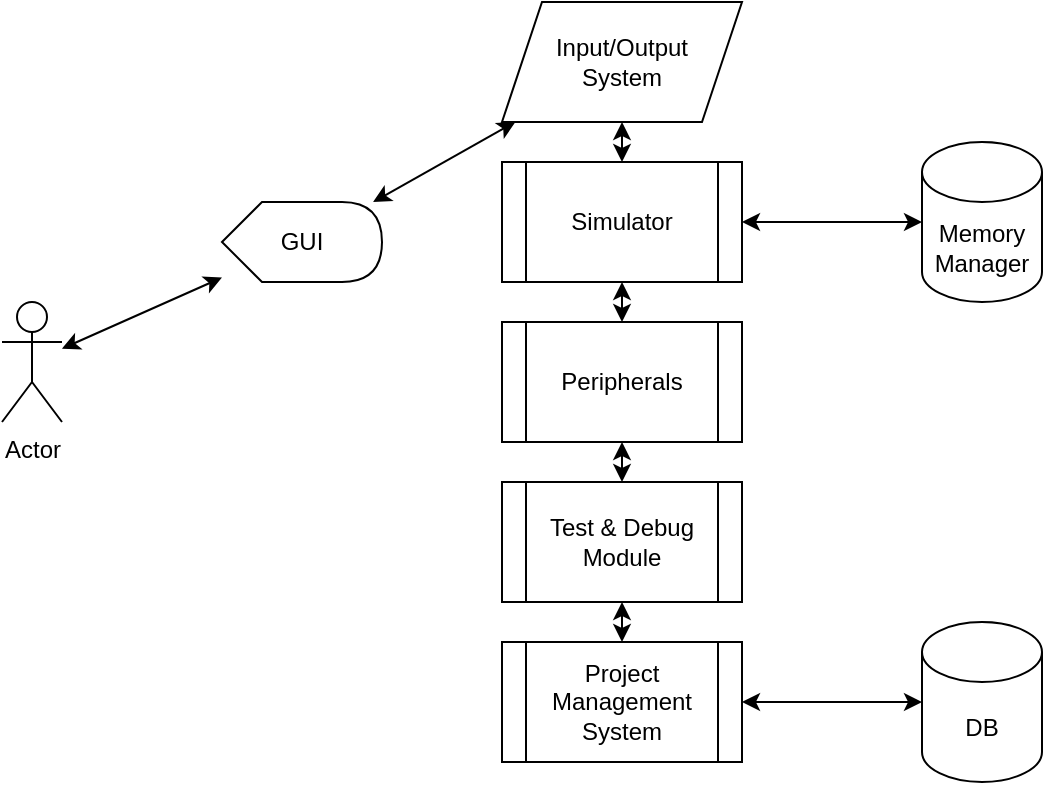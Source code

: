 <mxfile version="24.6.1" type="github">
  <diagram id="prtHgNgQTEPvFCAcTncT" name="Page-1">
    <mxGraphModel dx="2074" dy="1180" grid="1" gridSize="10" guides="1" tooltips="1" connect="1" arrows="1" fold="1" page="1" pageScale="1" pageWidth="827" pageHeight="1169" math="0" shadow="0">
      <root>
        <mxCell id="0" />
        <mxCell id="1" parent="0" />
        <mxCell id="XYZqs3lCHLJHEN6NgNVV-1" value="Actor" style="shape=umlActor;verticalLabelPosition=bottom;verticalAlign=top;html=1;outlineConnect=0;" vertex="1" parent="1">
          <mxGeometry x="90" y="260" width="30" height="60" as="geometry" />
        </mxCell>
        <mxCell id="XYZqs3lCHLJHEN6NgNVV-2" value="" style="endArrow=classic;startArrow=classic;html=1;rounded=0;" edge="1" parent="1" source="XYZqs3lCHLJHEN6NgNVV-1" target="XYZqs3lCHLJHEN6NgNVV-3">
          <mxGeometry width="50" height="50" relative="1" as="geometry">
            <mxPoint x="350" y="470" as="sourcePoint" />
            <mxPoint x="400" y="420" as="targetPoint" />
          </mxGeometry>
        </mxCell>
        <mxCell id="XYZqs3lCHLJHEN6NgNVV-3" value="GUI" style="shape=display;whiteSpace=wrap;html=1;" vertex="1" parent="1">
          <mxGeometry x="200" y="210" width="80" height="40" as="geometry" />
        </mxCell>
        <mxCell id="XYZqs3lCHLJHEN6NgNVV-4" value="Input/Output&lt;div&gt;System&lt;/div&gt;" style="shape=parallelogram;perimeter=parallelogramPerimeter;whiteSpace=wrap;html=1;fixedSize=1;" vertex="1" parent="1">
          <mxGeometry x="340" y="110" width="120" height="60" as="geometry" />
        </mxCell>
        <mxCell id="XYZqs3lCHLJHEN6NgNVV-5" value="" style="endArrow=classic;startArrow=classic;html=1;rounded=0;" edge="1" parent="1" source="XYZqs3lCHLJHEN6NgNVV-3" target="XYZqs3lCHLJHEN6NgNVV-4">
          <mxGeometry width="50" height="50" relative="1" as="geometry">
            <mxPoint x="390" y="390" as="sourcePoint" />
            <mxPoint x="440" y="340" as="targetPoint" />
          </mxGeometry>
        </mxCell>
        <mxCell id="XYZqs3lCHLJHEN6NgNVV-6" value="Simulator" style="shape=process;whiteSpace=wrap;html=1;backgroundOutline=1;" vertex="1" parent="1">
          <mxGeometry x="340" y="190" width="120" height="60" as="geometry" />
        </mxCell>
        <mxCell id="XYZqs3lCHLJHEN6NgNVV-7" value="Memory&lt;div&gt;Manager&lt;/div&gt;" style="shape=cylinder3;whiteSpace=wrap;html=1;boundedLbl=1;backgroundOutline=1;size=15;" vertex="1" parent="1">
          <mxGeometry x="550" y="180" width="60" height="80" as="geometry" />
        </mxCell>
        <mxCell id="XYZqs3lCHLJHEN6NgNVV-8" value="" style="endArrow=classic;startArrow=classic;html=1;rounded=0;" edge="1" parent="1" source="XYZqs3lCHLJHEN6NgNVV-6" target="XYZqs3lCHLJHEN6NgNVV-4">
          <mxGeometry width="50" height="50" relative="1" as="geometry">
            <mxPoint x="390" y="390" as="sourcePoint" />
            <mxPoint x="440" y="340" as="targetPoint" />
          </mxGeometry>
        </mxCell>
        <mxCell id="XYZqs3lCHLJHEN6NgNVV-9" value="" style="endArrow=classic;startArrow=classic;html=1;rounded=0;" edge="1" parent="1" source="XYZqs3lCHLJHEN6NgNVV-6" target="XYZqs3lCHLJHEN6NgNVV-7">
          <mxGeometry width="50" height="50" relative="1" as="geometry">
            <mxPoint x="390" y="390" as="sourcePoint" />
            <mxPoint x="440" y="340" as="targetPoint" />
          </mxGeometry>
        </mxCell>
        <mxCell id="XYZqs3lCHLJHEN6NgNVV-10" value="Peripherals" style="shape=process;whiteSpace=wrap;html=1;backgroundOutline=1;" vertex="1" parent="1">
          <mxGeometry x="340" y="270" width="120" height="60" as="geometry" />
        </mxCell>
        <mxCell id="XYZqs3lCHLJHEN6NgNVV-11" value="Project Management&lt;div&gt;System&lt;/div&gt;" style="shape=process;whiteSpace=wrap;html=1;backgroundOutline=1;" vertex="1" parent="1">
          <mxGeometry x="340" y="430" width="120" height="60" as="geometry" />
        </mxCell>
        <mxCell id="XYZqs3lCHLJHEN6NgNVV-12" value="DB" style="shape=cylinder3;whiteSpace=wrap;html=1;boundedLbl=1;backgroundOutline=1;size=15;" vertex="1" parent="1">
          <mxGeometry x="550" y="420" width="60" height="80" as="geometry" />
        </mxCell>
        <mxCell id="XYZqs3lCHLJHEN6NgNVV-13" value="" style="endArrow=classic;startArrow=classic;html=1;rounded=0;" edge="1" parent="1" source="XYZqs3lCHLJHEN6NgNVV-11" target="XYZqs3lCHLJHEN6NgNVV-12">
          <mxGeometry width="50" height="50" relative="1" as="geometry">
            <mxPoint x="460" y="600" as="sourcePoint" />
            <mxPoint x="440" y="410" as="targetPoint" />
          </mxGeometry>
        </mxCell>
        <mxCell id="XYZqs3lCHLJHEN6NgNVV-14" value="Test &amp;amp; Debug&lt;div&gt;Module&lt;/div&gt;" style="shape=process;whiteSpace=wrap;html=1;backgroundOutline=1;" vertex="1" parent="1">
          <mxGeometry x="340" y="350" width="120" height="60" as="geometry" />
        </mxCell>
        <mxCell id="XYZqs3lCHLJHEN6NgNVV-17" value="" style="endArrow=classic;startArrow=classic;html=1;rounded=0;" edge="1" parent="1" source="XYZqs3lCHLJHEN6NgNVV-10" target="XYZqs3lCHLJHEN6NgNVV-6">
          <mxGeometry width="50" height="50" relative="1" as="geometry">
            <mxPoint x="390" y="390" as="sourcePoint" />
            <mxPoint x="440" y="340" as="targetPoint" />
          </mxGeometry>
        </mxCell>
        <mxCell id="XYZqs3lCHLJHEN6NgNVV-18" value="" style="endArrow=classic;startArrow=classic;html=1;rounded=0;" edge="1" parent="1" source="XYZqs3lCHLJHEN6NgNVV-14" target="XYZqs3lCHLJHEN6NgNVV-10">
          <mxGeometry width="50" height="50" relative="1" as="geometry">
            <mxPoint x="390" y="390" as="sourcePoint" />
            <mxPoint x="440" y="340" as="targetPoint" />
          </mxGeometry>
        </mxCell>
        <mxCell id="XYZqs3lCHLJHEN6NgNVV-19" value="" style="endArrow=classic;startArrow=classic;html=1;rounded=0;" edge="1" parent="1" source="XYZqs3lCHLJHEN6NgNVV-14" target="XYZqs3lCHLJHEN6NgNVV-11">
          <mxGeometry width="50" height="50" relative="1" as="geometry">
            <mxPoint x="390" y="390" as="sourcePoint" />
            <mxPoint x="440" y="340" as="targetPoint" />
          </mxGeometry>
        </mxCell>
      </root>
    </mxGraphModel>
  </diagram>
</mxfile>
